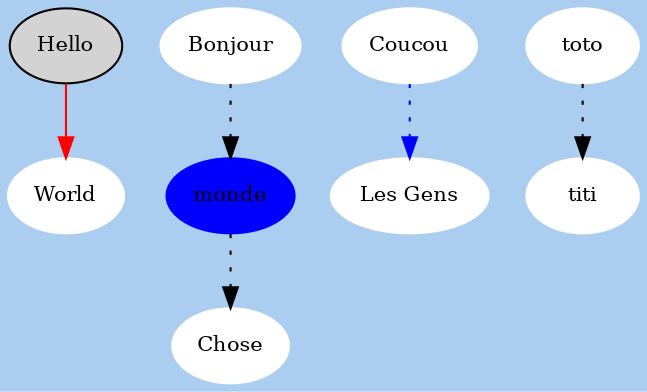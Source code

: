 digraph G {
  fontsize=12;
  node [style=filled ,fontsize=10]; Hello;
  edge[style=dotted];
  graph    [    bgcolor = "#ABCDEF"];
  
  monde [color=blue, style= filled];
  node[color=white  ] ;
  Hello ->World [color=red, style = filled];
  Bonjour-> monde -> Chose;
  Coucou -> "Les Gens" [color=blue];
  subgraph X {
    bgcolor = white;
    label="Sub Graph";
    toto -> titi;
  }
}